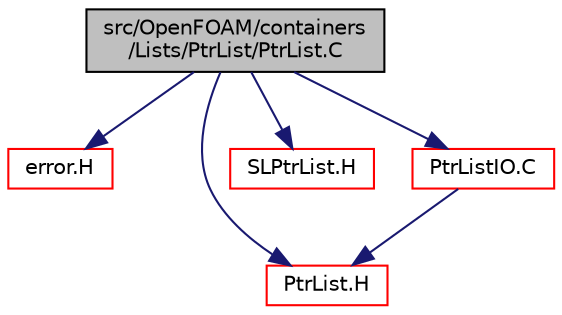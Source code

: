 digraph "src/OpenFOAM/containers/Lists/PtrList/PtrList.C"
{
  bgcolor="transparent";
  edge [fontname="Helvetica",fontsize="10",labelfontname="Helvetica",labelfontsize="10"];
  node [fontname="Helvetica",fontsize="10",shape=record];
  Node1 [label="src/OpenFOAM/containers\l/Lists/PtrList/PtrList.C",height=0.2,width=0.4,color="black", fillcolor="grey75", style="filled", fontcolor="black"];
  Node1 -> Node2 [color="midnightblue",fontsize="10",style="solid",fontname="Helvetica"];
  Node2 [label="error.H",height=0.2,width=0.4,color="red",URL="$a07850.html"];
  Node1 -> Node3 [color="midnightblue",fontsize="10",style="solid",fontname="Helvetica"];
  Node3 [label="PtrList.H",height=0.2,width=0.4,color="red",URL="$a07782.html"];
  Node1 -> Node4 [color="midnightblue",fontsize="10",style="solid",fontname="Helvetica"];
  Node4 [label="SLPtrList.H",height=0.2,width=0.4,color="red",URL="$a07740.html"];
  Node1 -> Node5 [color="midnightblue",fontsize="10",style="solid",fontname="Helvetica"];
  Node5 [label="PtrListIO.C",height=0.2,width=0.4,color="red",URL="$a07784.html"];
  Node5 -> Node3 [color="midnightblue",fontsize="10",style="solid",fontname="Helvetica"];
}
